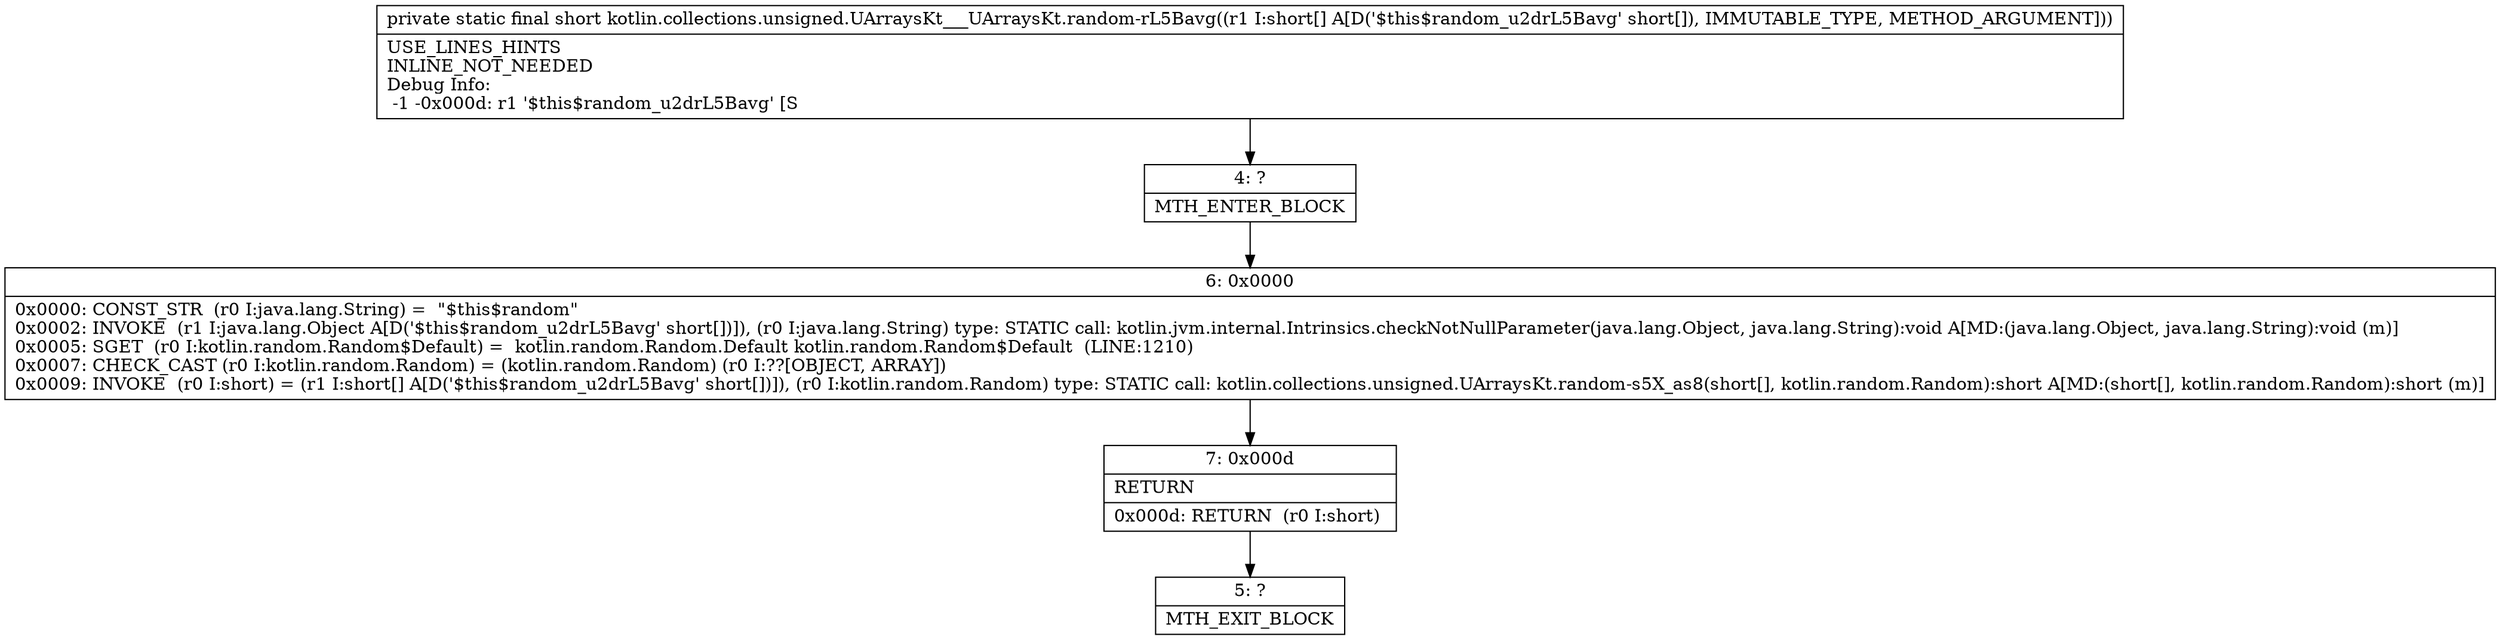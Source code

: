 digraph "CFG forkotlin.collections.unsigned.UArraysKt___UArraysKt.random\-rL5Bavg([S)S" {
Node_4 [shape=record,label="{4\:\ ?|MTH_ENTER_BLOCK\l}"];
Node_6 [shape=record,label="{6\:\ 0x0000|0x0000: CONST_STR  (r0 I:java.lang.String) =  \"$this$random\" \l0x0002: INVOKE  (r1 I:java.lang.Object A[D('$this$random_u2drL5Bavg' short[])]), (r0 I:java.lang.String) type: STATIC call: kotlin.jvm.internal.Intrinsics.checkNotNullParameter(java.lang.Object, java.lang.String):void A[MD:(java.lang.Object, java.lang.String):void (m)]\l0x0005: SGET  (r0 I:kotlin.random.Random$Default) =  kotlin.random.Random.Default kotlin.random.Random$Default  (LINE:1210)\l0x0007: CHECK_CAST (r0 I:kotlin.random.Random) = (kotlin.random.Random) (r0 I:??[OBJECT, ARRAY]) \l0x0009: INVOKE  (r0 I:short) = (r1 I:short[] A[D('$this$random_u2drL5Bavg' short[])]), (r0 I:kotlin.random.Random) type: STATIC call: kotlin.collections.unsigned.UArraysKt.random\-s5X_as8(short[], kotlin.random.Random):short A[MD:(short[], kotlin.random.Random):short (m)]\l}"];
Node_7 [shape=record,label="{7\:\ 0x000d|RETURN\l|0x000d: RETURN  (r0 I:short) \l}"];
Node_5 [shape=record,label="{5\:\ ?|MTH_EXIT_BLOCK\l}"];
MethodNode[shape=record,label="{private static final short kotlin.collections.unsigned.UArraysKt___UArraysKt.random\-rL5Bavg((r1 I:short[] A[D('$this$random_u2drL5Bavg' short[]), IMMUTABLE_TYPE, METHOD_ARGUMENT]))  | USE_LINES_HINTS\lINLINE_NOT_NEEDED\lDebug Info:\l  \-1 \-0x000d: r1 '$this$random_u2drL5Bavg' [S\l}"];
MethodNode -> Node_4;Node_4 -> Node_6;
Node_6 -> Node_7;
Node_7 -> Node_5;
}

